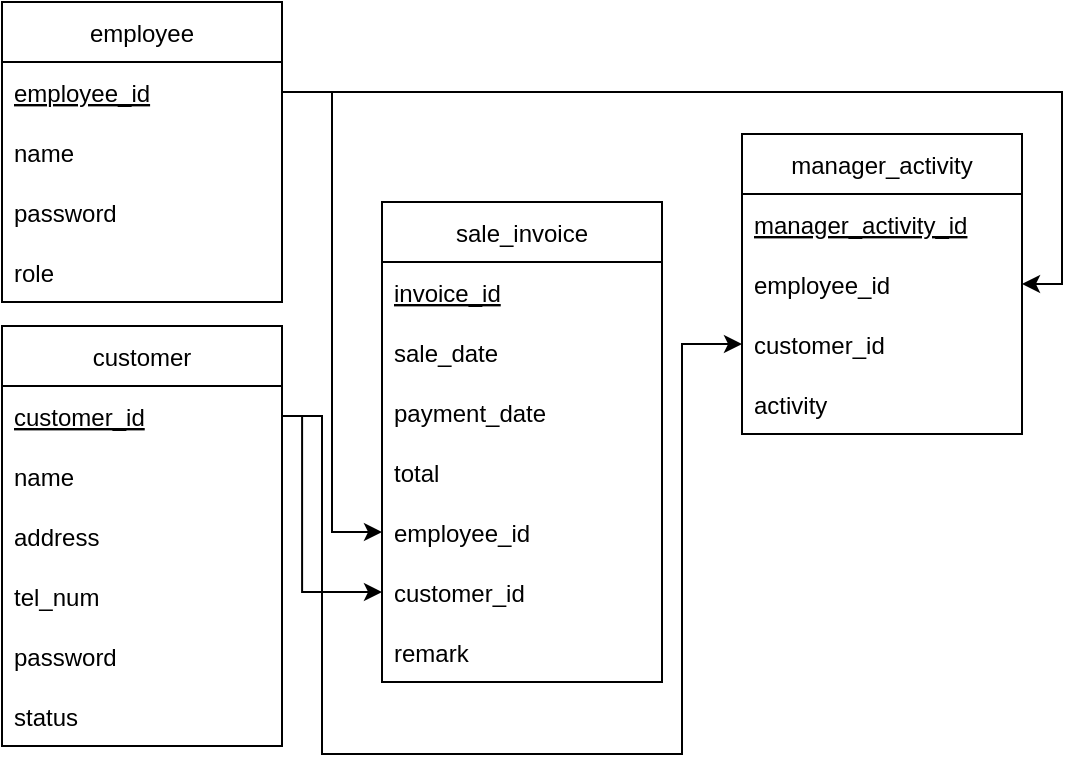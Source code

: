 <mxfile version="20.4.2" type="device"><diagram id="EmTBTauq1kWSlFYwOy6b" name="Page-1"><mxGraphModel dx="868" dy="488" grid="1" gridSize="10" guides="1" tooltips="1" connect="1" arrows="1" fold="1" page="1" pageScale="1" pageWidth="850" pageHeight="1100" math="0" shadow="0"><root><mxCell id="0"/><mxCell id="1" parent="0"/><mxCell id="W_GY2EkGD9h1Sioi8Na2-13" value="customer" style="swimlane;fontStyle=0;childLayout=stackLayout;horizontal=1;startSize=30;horizontalStack=0;resizeParent=1;resizeParentMax=0;resizeLast=0;collapsible=1;marginBottom=0;" parent="1" vertex="1"><mxGeometry x="170" y="496" width="140" height="210" as="geometry"/></mxCell><mxCell id="W_GY2EkGD9h1Sioi8Na2-14" value="customer_id" style="text;strokeColor=none;fillColor=none;align=left;verticalAlign=middle;spacingLeft=4;spacingRight=4;overflow=hidden;points=[[0,0.5],[1,0.5]];portConstraint=eastwest;rotatable=0;fontStyle=4" parent="W_GY2EkGD9h1Sioi8Na2-13" vertex="1"><mxGeometry y="30" width="140" height="30" as="geometry"/></mxCell><mxCell id="W_GY2EkGD9h1Sioi8Na2-15" value="name" style="text;strokeColor=none;fillColor=none;align=left;verticalAlign=middle;spacingLeft=4;spacingRight=4;overflow=hidden;points=[[0,0.5],[1,0.5]];portConstraint=eastwest;rotatable=0;" parent="W_GY2EkGD9h1Sioi8Na2-13" vertex="1"><mxGeometry y="60" width="140" height="30" as="geometry"/></mxCell><mxCell id="W_GY2EkGD9h1Sioi8Na2-16" value="address" style="text;strokeColor=none;fillColor=none;align=left;verticalAlign=middle;spacingLeft=4;spacingRight=4;overflow=hidden;points=[[0,0.5],[1,0.5]];portConstraint=eastwest;rotatable=0;" parent="W_GY2EkGD9h1Sioi8Na2-13" vertex="1"><mxGeometry y="90" width="140" height="30" as="geometry"/></mxCell><mxCell id="W_GY2EkGD9h1Sioi8Na2-17" value="tel_num" style="text;strokeColor=none;fillColor=none;align=left;verticalAlign=middle;spacingLeft=4;spacingRight=4;overflow=hidden;points=[[0,0.5],[1,0.5]];portConstraint=eastwest;rotatable=0;" parent="W_GY2EkGD9h1Sioi8Na2-13" vertex="1"><mxGeometry y="120" width="140" height="30" as="geometry"/></mxCell><mxCell id="KEdgx4hjKzBjLkbR2fNy-13" value="password" style="text;strokeColor=none;fillColor=none;align=left;verticalAlign=middle;spacingLeft=4;spacingRight=4;overflow=hidden;points=[[0,0.5],[1,0.5]];portConstraint=eastwest;rotatable=0;" parent="W_GY2EkGD9h1Sioi8Na2-13" vertex="1"><mxGeometry y="150" width="140" height="30" as="geometry"/></mxCell><mxCell id="KEdgx4hjKzBjLkbR2fNy-14" value="status" style="text;strokeColor=none;fillColor=none;align=left;verticalAlign=middle;spacingLeft=4;spacingRight=4;overflow=hidden;points=[[0,0.5],[1,0.5]];portConstraint=eastwest;rotatable=0;" parent="W_GY2EkGD9h1Sioi8Na2-13" vertex="1"><mxGeometry y="180" width="140" height="30" as="geometry"/></mxCell><mxCell id="W_GY2EkGD9h1Sioi8Na2-18" value="employee" style="swimlane;fontStyle=0;childLayout=stackLayout;horizontal=1;startSize=30;horizontalStack=0;resizeParent=1;resizeParentMax=0;resizeLast=0;collapsible=1;marginBottom=0;" parent="1" vertex="1"><mxGeometry x="170" y="334" width="140" height="150" as="geometry"/></mxCell><mxCell id="W_GY2EkGD9h1Sioi8Na2-19" value="employee_id" style="text;strokeColor=none;fillColor=none;align=left;verticalAlign=middle;spacingLeft=4;spacingRight=4;overflow=hidden;points=[[0,0.5],[1,0.5]];portConstraint=eastwest;rotatable=0;fontStyle=4" parent="W_GY2EkGD9h1Sioi8Na2-18" vertex="1"><mxGeometry y="30" width="140" height="30" as="geometry"/></mxCell><mxCell id="W_GY2EkGD9h1Sioi8Na2-20" value="name" style="text;strokeColor=none;fillColor=none;align=left;verticalAlign=middle;spacingLeft=4;spacingRight=4;overflow=hidden;points=[[0,0.5],[1,0.5]];portConstraint=eastwest;rotatable=0;" parent="W_GY2EkGD9h1Sioi8Na2-18" vertex="1"><mxGeometry y="60" width="140" height="30" as="geometry"/></mxCell><mxCell id="9GhWeQ7Jgxqkf6T_bciz-1" value="password" style="text;strokeColor=none;fillColor=none;align=left;verticalAlign=middle;spacingLeft=4;spacingRight=4;overflow=hidden;points=[[0,0.5],[1,0.5]];portConstraint=eastwest;rotatable=0;" parent="W_GY2EkGD9h1Sioi8Na2-18" vertex="1"><mxGeometry y="90" width="140" height="30" as="geometry"/></mxCell><mxCell id="W_GY2EkGD9h1Sioi8Na2-21" value="role" style="text;strokeColor=none;fillColor=none;align=left;verticalAlign=middle;spacingLeft=4;spacingRight=4;overflow=hidden;points=[[0,0.5],[1,0.5]];portConstraint=eastwest;rotatable=0;" parent="W_GY2EkGD9h1Sioi8Na2-18" vertex="1"><mxGeometry y="120" width="140" height="30" as="geometry"/></mxCell><mxCell id="W_GY2EkGD9h1Sioi8Na2-30" value="sale_invoice" style="swimlane;fontStyle=0;childLayout=stackLayout;horizontal=1;startSize=30;horizontalStack=0;resizeParent=1;resizeParentMax=0;resizeLast=0;collapsible=1;marginBottom=0;" parent="1" vertex="1"><mxGeometry x="360" y="434" width="140" height="240" as="geometry"/></mxCell><mxCell id="W_GY2EkGD9h1Sioi8Na2-31" value="invoice_id" style="text;strokeColor=none;fillColor=none;align=left;verticalAlign=middle;spacingLeft=4;spacingRight=4;overflow=hidden;points=[[0,0.5],[1,0.5]];portConstraint=eastwest;rotatable=0;fontStyle=4" parent="W_GY2EkGD9h1Sioi8Na2-30" vertex="1"><mxGeometry y="30" width="140" height="30" as="geometry"/></mxCell><mxCell id="W_GY2EkGD9h1Sioi8Na2-32" value="sale_date" style="text;strokeColor=none;fillColor=none;align=left;verticalAlign=middle;spacingLeft=4;spacingRight=4;overflow=hidden;points=[[0,0.5],[1,0.5]];portConstraint=eastwest;rotatable=0;" parent="W_GY2EkGD9h1Sioi8Na2-30" vertex="1"><mxGeometry y="60" width="140" height="30" as="geometry"/></mxCell><mxCell id="W_GY2EkGD9h1Sioi8Na2-46" value="payment_date" style="text;strokeColor=none;fillColor=none;align=left;verticalAlign=middle;spacingLeft=4;spacingRight=4;overflow=hidden;points=[[0,0.5],[1,0.5]];portConstraint=eastwest;rotatable=0;" parent="W_GY2EkGD9h1Sioi8Na2-30" vertex="1"><mxGeometry y="90" width="140" height="30" as="geometry"/></mxCell><mxCell id="W_GY2EkGD9h1Sioi8Na2-36" value="total" style="text;strokeColor=none;fillColor=none;align=left;verticalAlign=middle;spacingLeft=4;spacingRight=4;overflow=hidden;points=[[0,0.5],[1,0.5]];portConstraint=eastwest;rotatable=0;" parent="W_GY2EkGD9h1Sioi8Na2-30" vertex="1"><mxGeometry y="120" width="140" height="30" as="geometry"/></mxCell><mxCell id="W_GY2EkGD9h1Sioi8Na2-68" value="employee_id" style="text;strokeColor=none;fillColor=none;align=left;verticalAlign=middle;spacingLeft=4;spacingRight=4;overflow=hidden;points=[[0,0.5],[1,0.5]];portConstraint=eastwest;rotatable=0;fontStyle=0" parent="W_GY2EkGD9h1Sioi8Na2-30" vertex="1"><mxGeometry y="150" width="140" height="30" as="geometry"/></mxCell><mxCell id="W_GY2EkGD9h1Sioi8Na2-37" value="customer_id" style="text;strokeColor=none;fillColor=none;align=left;verticalAlign=middle;spacingLeft=4;spacingRight=4;overflow=hidden;points=[[0,0.5],[1,0.5]];portConstraint=eastwest;rotatable=0;fontStyle=0" parent="W_GY2EkGD9h1Sioi8Na2-30" vertex="1"><mxGeometry y="180" width="140" height="30" as="geometry"/></mxCell><mxCell id="W_GY2EkGD9h1Sioi8Na2-38" value="remark" style="text;strokeColor=none;fillColor=none;align=left;verticalAlign=middle;spacingLeft=4;spacingRight=4;overflow=hidden;points=[[0,0.5],[1,0.5]];portConstraint=eastwest;rotatable=0;" parent="W_GY2EkGD9h1Sioi8Na2-30" vertex="1"><mxGeometry y="210" width="140" height="30" as="geometry"/></mxCell><mxCell id="W_GY2EkGD9h1Sioi8Na2-40" style="edgeStyle=orthogonalEdgeStyle;rounded=0;orthogonalLoop=1;jettySize=auto;html=1;entryX=0;entryY=0.5;entryDx=0;entryDy=0;exitX=1;exitY=0.5;exitDx=0;exitDy=0;" parent="1" source="W_GY2EkGD9h1Sioi8Na2-14" target="W_GY2EkGD9h1Sioi8Na2-37" edge="1"><mxGeometry relative="1" as="geometry"><Array as="points"><mxPoint x="320.06" y="541"/><mxPoint x="320.06" y="629"/></Array></mxGeometry></mxCell><mxCell id="W_GY2EkGD9h1Sioi8Na2-69" style="edgeStyle=orthogonalEdgeStyle;rounded=0;orthogonalLoop=1;jettySize=auto;html=1;entryX=0;entryY=0.5;entryDx=0;entryDy=0;" parent="1" source="W_GY2EkGD9h1Sioi8Na2-19" target="W_GY2EkGD9h1Sioi8Na2-68" edge="1"><mxGeometry relative="1" as="geometry"/></mxCell><mxCell id="W_GY2EkGD9h1Sioi8Na2-71" value="manager_activity" style="swimlane;fontStyle=0;childLayout=stackLayout;horizontal=1;startSize=30;horizontalStack=0;resizeParent=1;resizeParentMax=0;resizeLast=0;collapsible=1;marginBottom=0;" parent="1" vertex="1"><mxGeometry x="540" y="400" width="140" height="150" as="geometry"/></mxCell><mxCell id="ssJWRbUa3363SFqhkCEm-2" value="manager_activity_id" style="text;strokeColor=none;fillColor=none;align=left;verticalAlign=middle;spacingLeft=4;spacingRight=4;overflow=hidden;points=[[0,0.5],[1,0.5]];portConstraint=eastwest;rotatable=0;fontStyle=4" parent="W_GY2EkGD9h1Sioi8Na2-71" vertex="1"><mxGeometry y="30" width="140" height="30" as="geometry"/></mxCell><mxCell id="W_GY2EkGD9h1Sioi8Na2-77" value="employee_id" style="text;strokeColor=none;fillColor=none;align=left;verticalAlign=middle;spacingLeft=4;spacingRight=4;overflow=hidden;points=[[0,0.5],[1,0.5]];portConstraint=eastwest;rotatable=0;fontStyle=0" parent="W_GY2EkGD9h1Sioi8Na2-71" vertex="1"><mxGeometry y="60" width="140" height="30" as="geometry"/></mxCell><mxCell id="KEdgx4hjKzBjLkbR2fNy-2" value="customer_id" style="text;strokeColor=none;fillColor=none;align=left;verticalAlign=middle;spacingLeft=4;spacingRight=4;overflow=hidden;points=[[0,0.5],[1,0.5]];portConstraint=eastwest;rotatable=0;" parent="W_GY2EkGD9h1Sioi8Na2-71" vertex="1"><mxGeometry y="90" width="140" height="30" as="geometry"/></mxCell><mxCell id="W_GY2EkGD9h1Sioi8Na2-74" value="activity" style="text;strokeColor=none;fillColor=none;align=left;verticalAlign=middle;spacingLeft=4;spacingRight=4;overflow=hidden;points=[[0,0.5],[1,0.5]];portConstraint=eastwest;rotatable=0;fontStyle=0" parent="W_GY2EkGD9h1Sioi8Na2-71" vertex="1"><mxGeometry y="120" width="140" height="30" as="geometry"/></mxCell><mxCell id="W_GY2EkGD9h1Sioi8Na2-78" style="edgeStyle=orthogonalEdgeStyle;rounded=0;orthogonalLoop=1;jettySize=auto;html=1;entryX=1;entryY=0.5;entryDx=0;entryDy=0;" parent="1" source="W_GY2EkGD9h1Sioi8Na2-19" target="W_GY2EkGD9h1Sioi8Na2-77" edge="1"><mxGeometry relative="1" as="geometry"><Array as="points"><mxPoint x="700" y="379"/><mxPoint x="700" y="475"/></Array></mxGeometry></mxCell><mxCell id="KEdgx4hjKzBjLkbR2fNy-3" style="edgeStyle=orthogonalEdgeStyle;rounded=0;orthogonalLoop=1;jettySize=auto;html=1;entryX=0;entryY=0.5;entryDx=0;entryDy=0;exitX=1;exitY=0.5;exitDx=0;exitDy=0;" parent="1" source="W_GY2EkGD9h1Sioi8Na2-14" target="KEdgx4hjKzBjLkbR2fNy-2" edge="1"><mxGeometry relative="1" as="geometry"><Array as="points"><mxPoint x="330" y="541"/><mxPoint x="330" y="710"/><mxPoint x="510" y="710"/><mxPoint x="510" y="505"/></Array></mxGeometry></mxCell></root></mxGraphModel></diagram></mxfile>